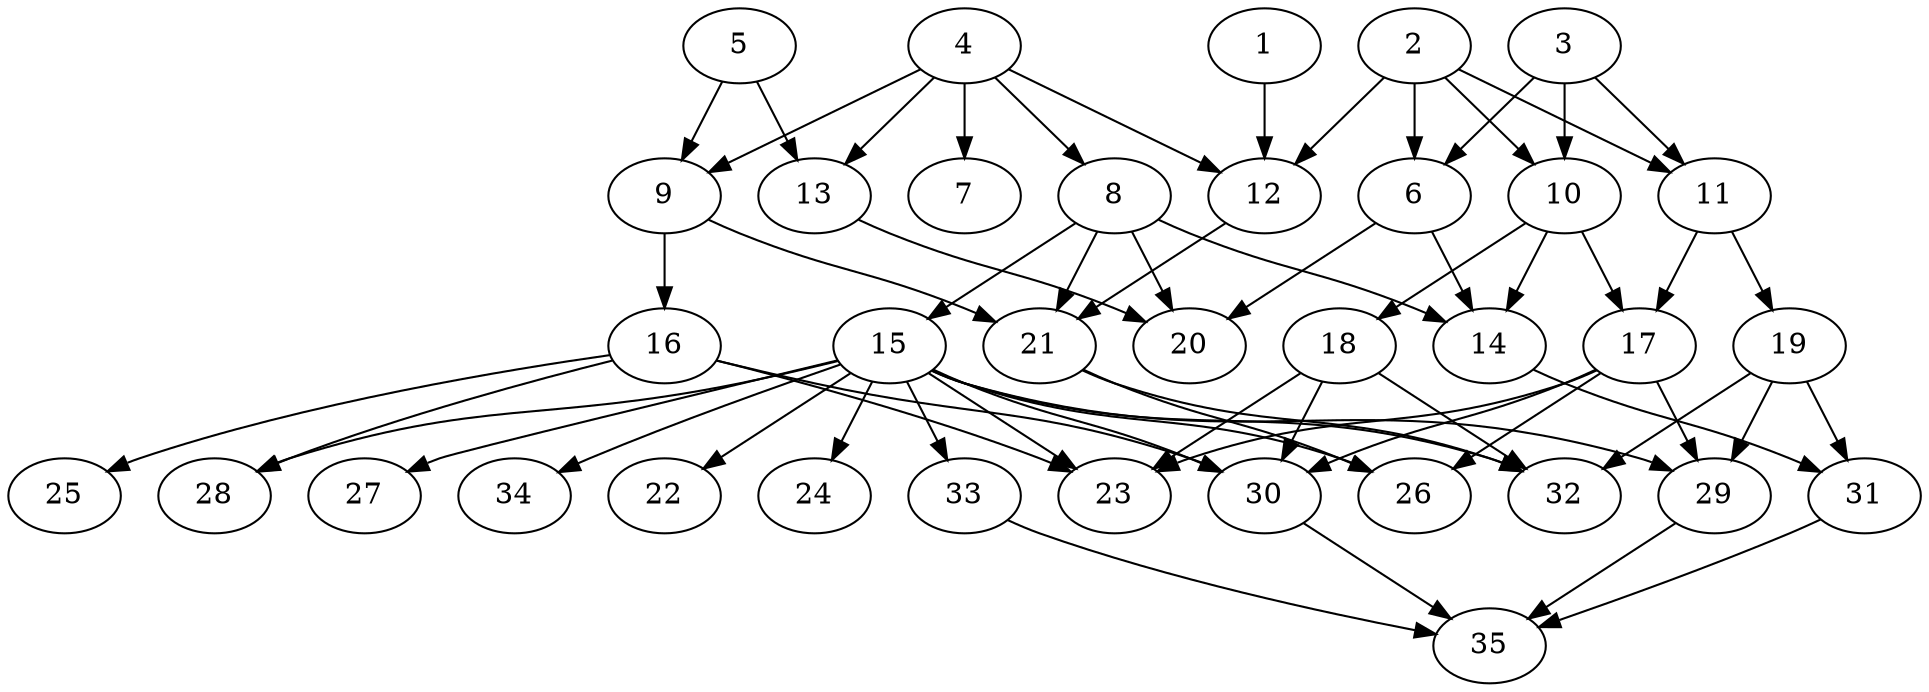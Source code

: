 // DAG (tier=2-normal, mode=compute, n=35, ccr=0.353, fat=0.671, density=0.439, regular=0.500, jump=0.158, mindata=524288, maxdata=8388608)
// DAG automatically generated by daggen at Sun Aug 24 16:33:33 2025
// /home/ermia/Project/Environments/daggen/bin/daggen --dot --ccr 0.353 --fat 0.671 --regular 0.500 --density 0.439 --jump 0.158 --mindata 524288 --maxdata 8388608 -n 35 
digraph G {
  1 [size="35397296079338208", alpha="0.11", expect_size="17698648039669104"]
  1 -> 12 [size ="29680245669888"]
  2 [size="2730971590587942", alpha="0.16", expect_size="1365485795293971"]
  2 -> 6 [size ="96232173207552"]
  2 -> 10 [size ="96232173207552"]
  2 -> 11 [size ="96232173207552"]
  2 -> 12 [size ="96232173207552"]
  3 [size="197762215553219264", alpha="0.04", expect_size="98881107776609632"]
  3 -> 6 [size ="104292845355008"]
  3 -> 10 [size ="104292845355008"]
  3 -> 11 [size ="104292845355008"]
  4 [size="850925541620960", alpha="0.04", expect_size="425462770810480"]
  4 -> 7 [size ="19816987492352"]
  4 -> 8 [size ="19816987492352"]
  4 -> 9 [size ="19816987492352"]
  4 -> 12 [size ="19816987492352"]
  4 -> 13 [size ="19816987492352"]
  5 [size="91275047254379200", alpha="0.08", expect_size="45637523627189600"]
  5 -> 9 [size ="101414319685632"]
  5 -> 13 [size ="101414319685632"]
  6 [size="1069177869855388160", alpha="0.08", expect_size="534588934927694080"]
  6 -> 14 [size ="502281694871552"]
  6 -> 20 [size ="502281694871552"]
  7 [size="3239689670623232000", alpha="0.09", expect_size="1619844835311616000"]
  8 [size="79551384256512000000", alpha="0.13", expect_size="39775692128256000000"]
  8 -> 14 [size ="147975045120000"]
  8 -> 15 [size ="147975045120000"]
  8 -> 20 [size ="147975045120000"]
  8 -> 21 [size ="147975045120000"]
  9 [size="199792876174857732096", alpha="0.01", expect_size="99896438087428866048"]
  9 -> 16 [size ="273407224578048"]
  9 -> 21 [size ="273407224578048"]
  10 [size="4266911916954842", alpha="0.01", expect_size="2133455958477421"]
  10 -> 14 [size ="246518044950528"]
  10 -> 17 [size ="246518044950528"]
  10 -> 18 [size ="246518044950528"]
  11 [size="317192242571771904000", alpha="0.19", expect_size="158596121285885952000"]
  11 -> 17 [size ="372081741004800"]
  11 -> 19 [size ="372081741004800"]
  12 [size="1189422669205603328", alpha="0.06", expect_size="594711334602801664"]
  12 -> 21 [size ="471104527269888"]
  13 [size="15927458545837656", alpha="0.00", expect_size="7963729272918828"]
  13 -> 20 [size ="9108048576512"]
  14 [size="1077692328212883", alpha="0.09", expect_size="538846164106441"]
  14 -> 31 [size ="75195784101888"]
  15 [size="2041937195996061", alpha="0.14", expect_size="1020968597998030"]
  15 -> 22 [size ="35528808333312"]
  15 -> 23 [size ="35528808333312"]
  15 -> 24 [size ="35528808333312"]
  15 -> 26 [size ="35528808333312"]
  15 -> 27 [size ="35528808333312"]
  15 -> 28 [size ="35528808333312"]
  15 -> 29 [size ="35528808333312"]
  15 -> 30 [size ="35528808333312"]
  15 -> 32 [size ="35528808333312"]
  15 -> 33 [size ="35528808333312"]
  15 -> 34 [size ="35528808333312"]
  16 [size="8512856876977750016", alpha="0.17", expect_size="4256428438488875008"]
  16 -> 23 [size ="33353407397888"]
  16 -> 25 [size ="33353407397888"]
  16 -> 28 [size ="33353407397888"]
  16 -> 30 [size ="33353407397888"]
  17 [size="490580648274996232192", alpha="0.12", expect_size="245290324137498116096"]
  17 -> 23 [size ="497618971000832"]
  17 -> 26 [size ="497618971000832"]
  17 -> 29 [size ="497618971000832"]
  17 -> 30 [size ="497618971000832"]
  18 [size="743203250952598784", alpha="0.11", expect_size="371601625476299392"]
  18 -> 23 [size ="320899697868800"]
  18 -> 30 [size ="320899697868800"]
  18 -> 32 [size ="320899697868800"]
  19 [size="932277051652571136", alpha="0.19", expect_size="466138525826285568"]
  19 -> 29 [size ="7634606358528"]
  19 -> 31 [size ="7634606358528"]
  19 -> 32 [size ="7634606358528"]
  20 [size="221759762578794348544", alpha="0.15", expect_size="110879881289397174272"]
  21 [size="2811202649101018", alpha="0.11", expect_size="1405601324550509"]
  21 -> 26 [size ="46562948415488"]
  21 -> 32 [size ="46562948415488"]
  22 [size="121556142700661", alpha="0.05", expect_size="60778071350330"]
  23 [size="560039070247623", alpha="0.05", expect_size="280019535123811"]
  24 [size="202757070016837152", alpha="0.10", expect_size="101378535008418576"]
  25 [size="4575316286634337", alpha="0.12", expect_size="2287658143317168"]
  26 [size="833435674461538816", alpha="0.18", expect_size="416717837230769408"]
  27 [size="336927302761230912", alpha="0.05", expect_size="168463651380615456"]
  28 [size="9102308426809081856", alpha="0.09", expect_size="4551154213404540928"]
  29 [size="769784169889792000", alpha="0.02", expect_size="384892084944896000"]
  29 -> 35 [size ="6719484723200"]
  30 [size="4747162623046300", alpha="0.01", expect_size="2373581311523150"]
  30 -> 35 [size ="551464271347712"]
  31 [size="457529796591616000000", alpha="0.10", expect_size="228764898295808000000"]
  31 -> 35 [size ="475010170880000"]
  32 [size="6400198693890168", alpha="0.08", expect_size="3200099346945084"]
  33 [size="1840045480201890", alpha="0.07", expect_size="920022740100945"]
  33 -> 35 [size ="169341240737792"]
  34 [size="4314965158526976", alpha="0.06", expect_size="2157482579263488"]
  35 [size="3686562407216426", alpha="0.18", expect_size="1843281203608213"]
}